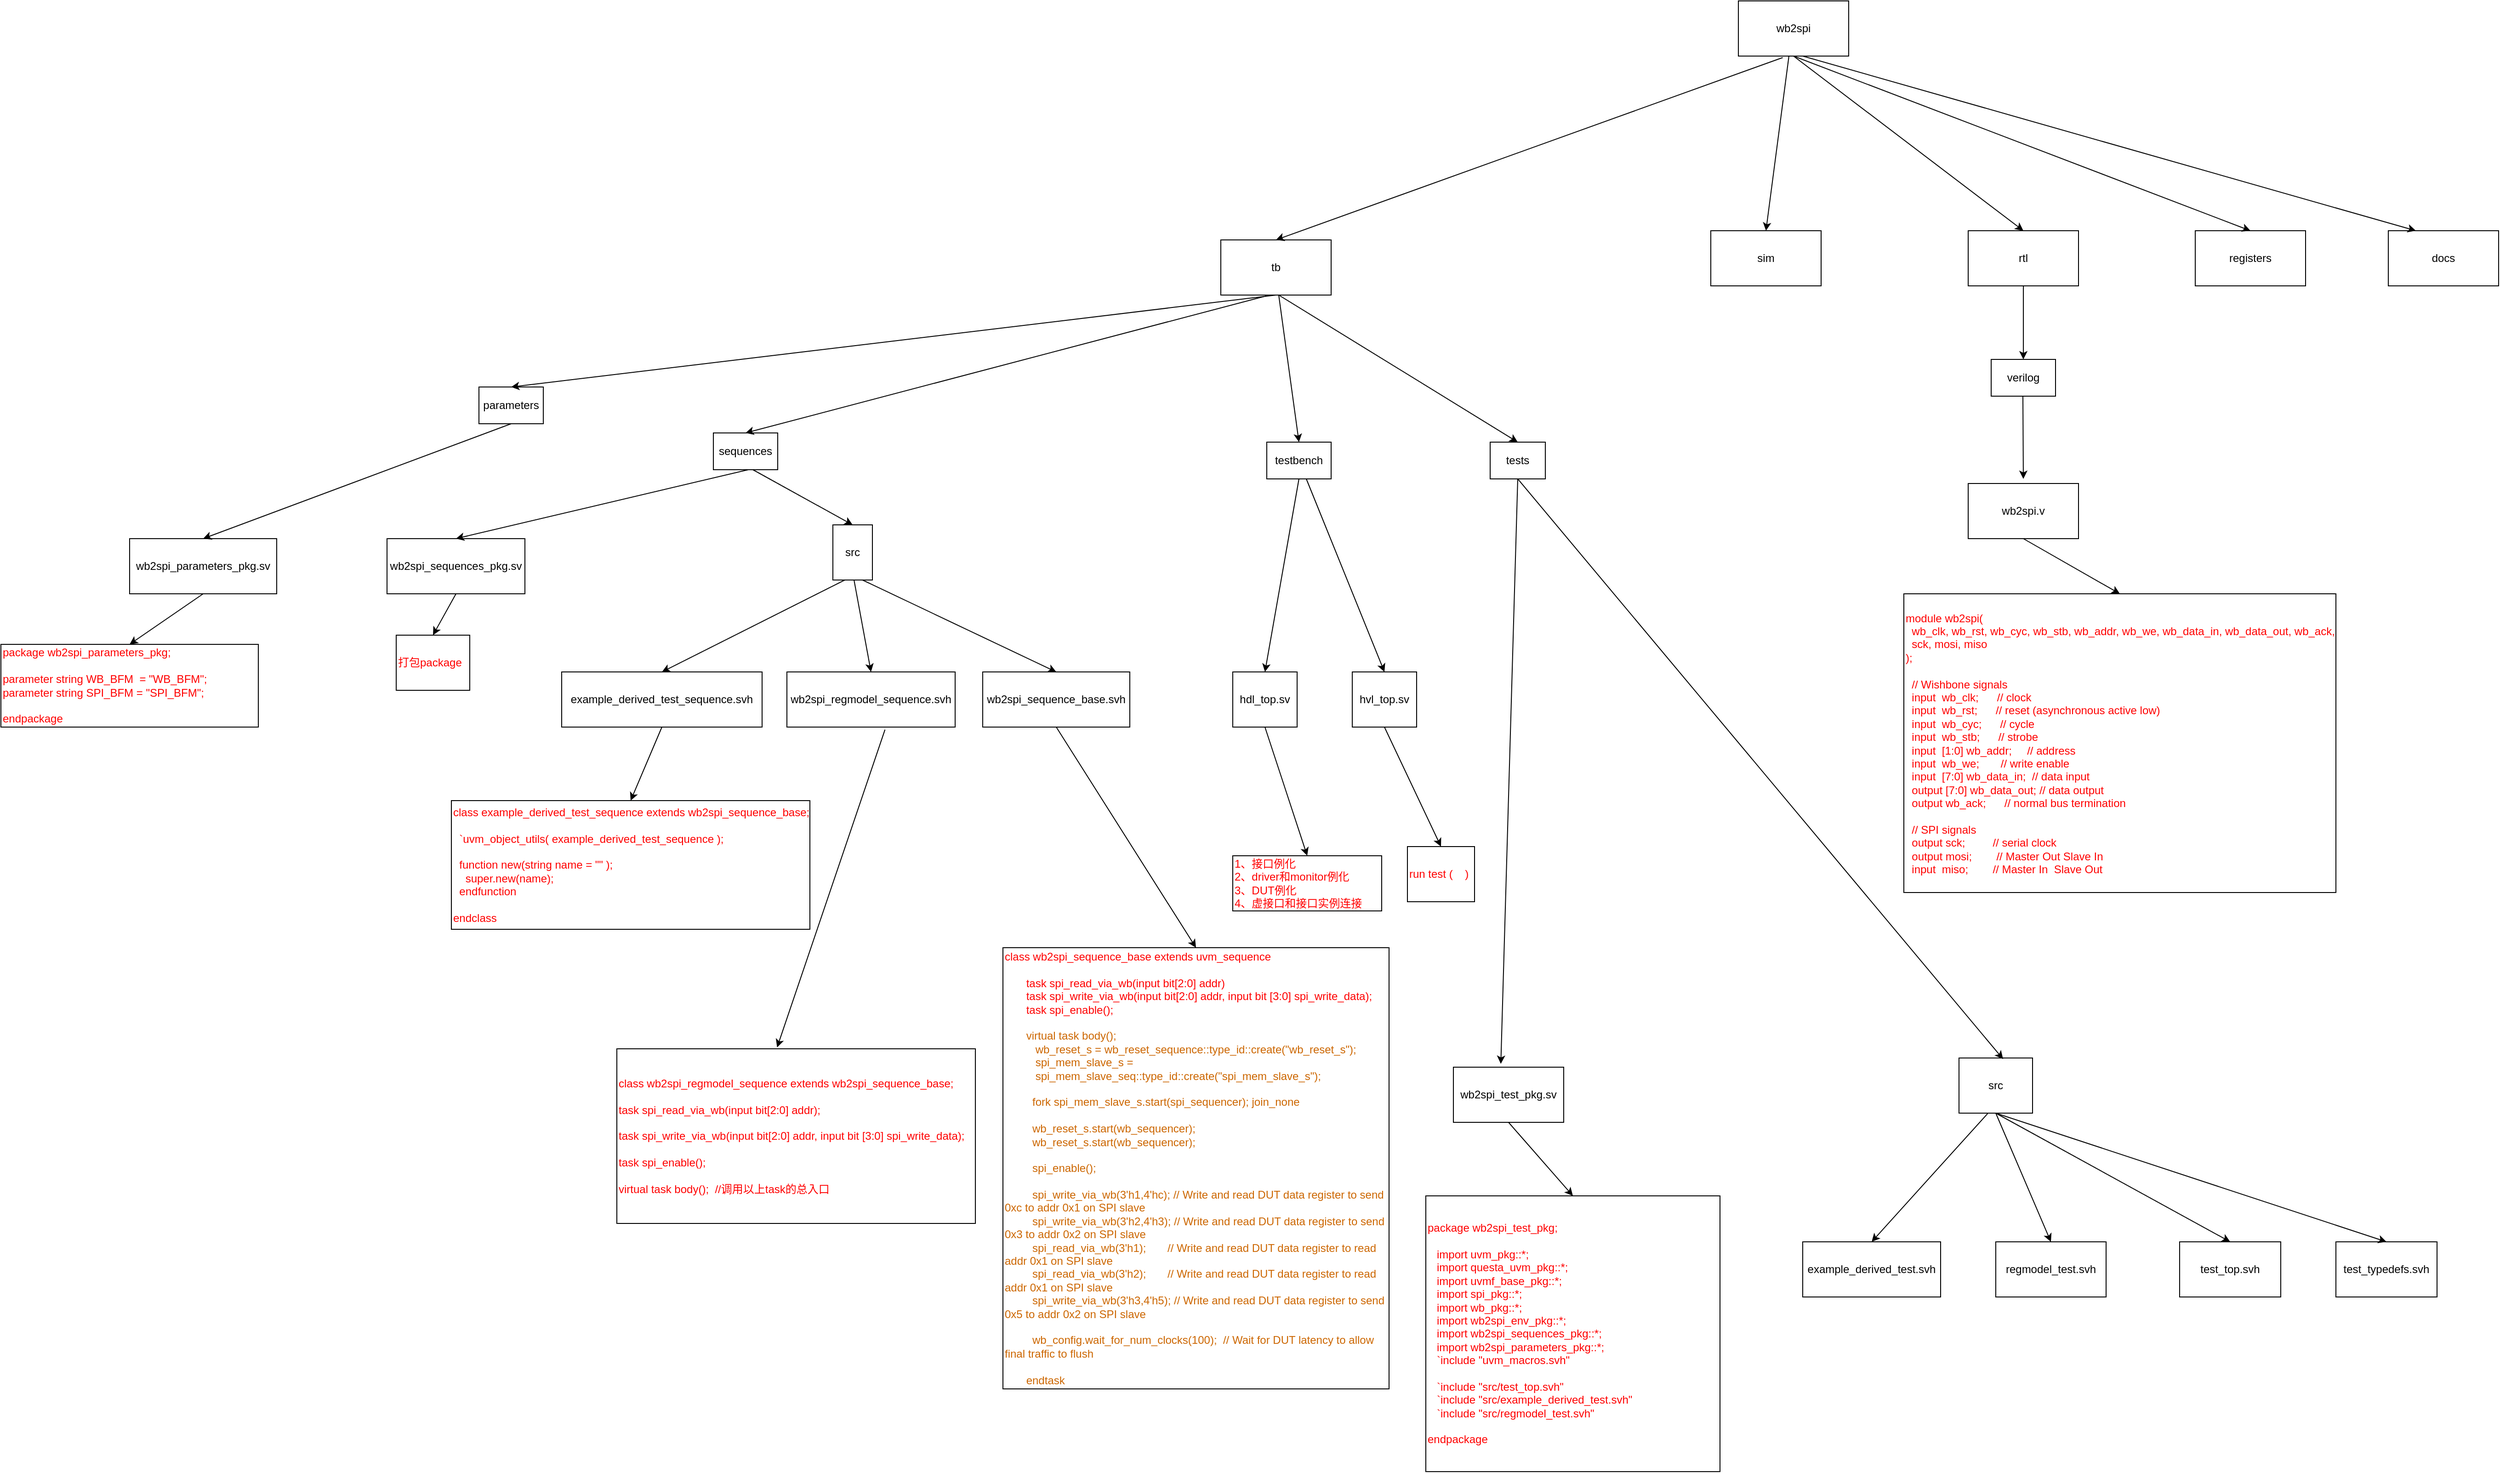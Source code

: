 <mxfile version="14.1.2" type="github">
  <diagram id="NrW_GsyR382BeeEDKsCB" name="第 1 页">
    <mxGraphModel dx="2692" dy="1749" grid="1" gridSize="10" guides="1" tooltips="1" connect="1" arrows="1" fold="1" page="1" pageScale="1" pageWidth="827" pageHeight="1169" math="0" shadow="0">
      <root>
        <mxCell id="0" />
        <mxCell id="1" parent="0" />
        <mxCell id="yj3TOyIEOkWwaIAgIjnc-1" value="wb2spi" style="rounded=0;whiteSpace=wrap;html=1;" vertex="1" parent="1">
          <mxGeometry x="330" y="-10" width="120" height="60" as="geometry" />
        </mxCell>
        <mxCell id="yj3TOyIEOkWwaIAgIjnc-2" value="sim" style="rounded=0;whiteSpace=wrap;html=1;" vertex="1" parent="1">
          <mxGeometry x="300" y="240" width="120" height="60" as="geometry" />
        </mxCell>
        <mxCell id="yj3TOyIEOkWwaIAgIjnc-3" value="rtl" style="rounded=0;whiteSpace=wrap;html=1;" vertex="1" parent="1">
          <mxGeometry x="580" y="240" width="120" height="60" as="geometry" />
        </mxCell>
        <mxCell id="yj3TOyIEOkWwaIAgIjnc-4" value="registers" style="rounded=0;whiteSpace=wrap;html=1;" vertex="1" parent="1">
          <mxGeometry x="827" y="240" width="120" height="60" as="geometry" />
        </mxCell>
        <mxCell id="yj3TOyIEOkWwaIAgIjnc-5" value="docs" style="rounded=0;whiteSpace=wrap;html=1;" vertex="1" parent="1">
          <mxGeometry x="1037" y="240" width="120" height="60" as="geometry" />
        </mxCell>
        <mxCell id="yj3TOyIEOkWwaIAgIjnc-7" value="tb" style="rounded=0;whiteSpace=wrap;html=1;" vertex="1" parent="1">
          <mxGeometry x="-233" y="250" width="120" height="60" as="geometry" />
        </mxCell>
        <mxCell id="yj3TOyIEOkWwaIAgIjnc-8" value="parameters" style="rounded=0;whiteSpace=wrap;html=1;" vertex="1" parent="1">
          <mxGeometry x="-1040" y="410" width="70" height="40" as="geometry" />
        </mxCell>
        <mxCell id="yj3TOyIEOkWwaIAgIjnc-9" value="sequences" style="rounded=0;whiteSpace=wrap;html=1;" vertex="1" parent="1">
          <mxGeometry x="-785" y="460" width="70" height="40" as="geometry" />
        </mxCell>
        <mxCell id="yj3TOyIEOkWwaIAgIjnc-10" value="testbench" style="rounded=0;whiteSpace=wrap;html=1;" vertex="1" parent="1">
          <mxGeometry x="-183" y="470" width="70" height="40" as="geometry" />
        </mxCell>
        <mxCell id="yj3TOyIEOkWwaIAgIjnc-13" value="tests" style="rounded=0;whiteSpace=wrap;html=1;" vertex="1" parent="1">
          <mxGeometry x="60" y="470" width="60" height="40" as="geometry" />
        </mxCell>
        <mxCell id="yj3TOyIEOkWwaIAgIjnc-14" value="verilog" style="rounded=0;whiteSpace=wrap;html=1;" vertex="1" parent="1">
          <mxGeometry x="605" y="380" width="70" height="40" as="geometry" />
        </mxCell>
        <mxCell id="yj3TOyIEOkWwaIAgIjnc-15" value="wb2spi.v" style="rounded=0;whiteSpace=wrap;html=1;" vertex="1" parent="1">
          <mxGeometry x="580" y="515" width="120" height="60" as="geometry" />
        </mxCell>
        <mxCell id="yj3TOyIEOkWwaIAgIjnc-16" value="wb2spi_parameters_pkg.sv" style="rounded=0;whiteSpace=wrap;html=1;" vertex="1" parent="1">
          <mxGeometry x="-1420" y="575" width="160" height="60" as="geometry" />
        </mxCell>
        <mxCell id="yj3TOyIEOkWwaIAgIjnc-17" value="wb2spi_sequences_pkg.sv" style="rounded=0;whiteSpace=wrap;html=1;" vertex="1" parent="1">
          <mxGeometry x="-1140" y="575" width="150" height="60" as="geometry" />
        </mxCell>
        <mxCell id="yj3TOyIEOkWwaIAgIjnc-18" value="src" style="rounded=0;whiteSpace=wrap;html=1;" vertex="1" parent="1">
          <mxGeometry x="-655" y="560" width="43" height="60" as="geometry" />
        </mxCell>
        <mxCell id="yj3TOyIEOkWwaIAgIjnc-19" value="example_derived_test_sequence.svh" style="rounded=0;whiteSpace=wrap;html=1;" vertex="1" parent="1">
          <mxGeometry x="-950" y="720" width="218" height="60" as="geometry" />
        </mxCell>
        <mxCell id="yj3TOyIEOkWwaIAgIjnc-20" value="wb2spi_regmodel_sequence.svh" style="rounded=0;whiteSpace=wrap;html=1;" vertex="1" parent="1">
          <mxGeometry x="-705" y="720" width="183" height="60" as="geometry" />
        </mxCell>
        <mxCell id="yj3TOyIEOkWwaIAgIjnc-21" value="wb2spi_sequence_base.svh" style="rounded=0;whiteSpace=wrap;html=1;" vertex="1" parent="1">
          <mxGeometry x="-492" y="720" width="160" height="60" as="geometry" />
        </mxCell>
        <mxCell id="yj3TOyIEOkWwaIAgIjnc-22" value="" style="endArrow=classic;html=1;" edge="1" parent="1">
          <mxGeometry width="50" height="50" relative="1" as="geometry">
            <mxPoint x="-890" y="680" as="sourcePoint" />
            <mxPoint x="-890" y="680" as="targetPoint" />
          </mxGeometry>
        </mxCell>
        <mxCell id="yj3TOyIEOkWwaIAgIjnc-23" value="" style="endArrow=classic;html=1;entryX=0.5;entryY=0;entryDx=0;entryDy=0;exitX=0.5;exitY=1;exitDx=0;exitDy=0;" edge="1" parent="1" source="yj3TOyIEOkWwaIAgIjnc-8" target="yj3TOyIEOkWwaIAgIjnc-16">
          <mxGeometry width="50" height="50" relative="1" as="geometry">
            <mxPoint x="-1000" y="470" as="sourcePoint" />
            <mxPoint x="-950" y="420" as="targetPoint" />
          </mxGeometry>
        </mxCell>
        <mxCell id="yj3TOyIEOkWwaIAgIjnc-24" value="" style="endArrow=classic;html=1;entryX=0.5;entryY=0;entryDx=0;entryDy=0;" edge="1" parent="1" target="yj3TOyIEOkWwaIAgIjnc-17">
          <mxGeometry width="50" height="50" relative="1" as="geometry">
            <mxPoint x="-747" y="500" as="sourcePoint" />
            <mxPoint x="-767" y="560" as="targetPoint" />
          </mxGeometry>
        </mxCell>
        <mxCell id="yj3TOyIEOkWwaIAgIjnc-25" value="" style="endArrow=classic;html=1;entryX=0.5;entryY=0;entryDx=0;entryDy=0;" edge="1" parent="1" target="yj3TOyIEOkWwaIAgIjnc-18">
          <mxGeometry width="50" height="50" relative="1" as="geometry">
            <mxPoint x="-742" y="500" as="sourcePoint" />
            <mxPoint x="-722" y="560" as="targetPoint" />
          </mxGeometry>
        </mxCell>
        <mxCell id="yj3TOyIEOkWwaIAgIjnc-26" value="" style="endArrow=classic;html=1;entryX=0.5;entryY=0;entryDx=0;entryDy=0;" edge="1" parent="1" target="yj3TOyIEOkWwaIAgIjnc-19">
          <mxGeometry width="50" height="50" relative="1" as="geometry">
            <mxPoint x="-642" y="620" as="sourcePoint" />
            <mxPoint x="-672" y="670" as="targetPoint" />
          </mxGeometry>
        </mxCell>
        <mxCell id="yj3TOyIEOkWwaIAgIjnc-27" value="" style="endArrow=classic;html=1;entryX=0.5;entryY=0;entryDx=0;entryDy=0;" edge="1" parent="1" target="yj3TOyIEOkWwaIAgIjnc-20">
          <mxGeometry width="50" height="50" relative="1" as="geometry">
            <mxPoint x="-632" y="620" as="sourcePoint" />
            <mxPoint x="-781" y="720" as="targetPoint" />
          </mxGeometry>
        </mxCell>
        <mxCell id="yj3TOyIEOkWwaIAgIjnc-28" value="" style="endArrow=classic;html=1;entryX=0.5;entryY=0;entryDx=0;entryDy=0;exitX=0.75;exitY=1;exitDx=0;exitDy=0;" edge="1" parent="1" source="yj3TOyIEOkWwaIAgIjnc-18" target="yj3TOyIEOkWwaIAgIjnc-21">
          <mxGeometry width="50" height="50" relative="1" as="geometry">
            <mxPoint x="-373" y="580" as="sourcePoint" />
            <mxPoint x="-522" y="680" as="targetPoint" />
          </mxGeometry>
        </mxCell>
        <mxCell id="yj3TOyIEOkWwaIAgIjnc-29" value="" style="endArrow=classic;html=1;entryX=0.5;entryY=0;entryDx=0;entryDy=0;exitX=0.5;exitY=1;exitDx=0;exitDy=0;" edge="1" parent="1" source="yj3TOyIEOkWwaIAgIjnc-7" target="yj3TOyIEOkWwaIAgIjnc-8">
          <mxGeometry width="50" height="50" relative="1" as="geometry">
            <mxPoint x="-400" y="310" as="sourcePoint" />
            <mxPoint x="-520" y="350" as="targetPoint" />
          </mxGeometry>
        </mxCell>
        <mxCell id="yj3TOyIEOkWwaIAgIjnc-30" value="" style="endArrow=classic;html=1;entryX=0.5;entryY=0;entryDx=0;entryDy=0;" edge="1" parent="1" target="yj3TOyIEOkWwaIAgIjnc-9">
          <mxGeometry width="50" height="50" relative="1" as="geometry">
            <mxPoint x="-180" y="310" as="sourcePoint" />
            <mxPoint x="-270" y="350" as="targetPoint" />
          </mxGeometry>
        </mxCell>
        <mxCell id="yj3TOyIEOkWwaIAgIjnc-31" value="" style="endArrow=classic;html=1;entryX=0.5;entryY=0;entryDx=0;entryDy=0;" edge="1" parent="1" target="yj3TOyIEOkWwaIAgIjnc-10">
          <mxGeometry width="50" height="50" relative="1" as="geometry">
            <mxPoint x="-170" y="310" as="sourcePoint" />
            <mxPoint x="-340" y="420" as="targetPoint" />
          </mxGeometry>
        </mxCell>
        <mxCell id="yj3TOyIEOkWwaIAgIjnc-32" value="" style="endArrow=classic;html=1;entryX=0.5;entryY=0;entryDx=0;entryDy=0;" edge="1" parent="1" target="yj3TOyIEOkWwaIAgIjnc-13">
          <mxGeometry width="50" height="50" relative="1" as="geometry">
            <mxPoint x="-170" y="310" as="sourcePoint" />
            <mxPoint x="-205" y="400" as="targetPoint" />
          </mxGeometry>
        </mxCell>
        <mxCell id="yj3TOyIEOkWwaIAgIjnc-33" value="" style="endArrow=classic;html=1;entryX=0.5;entryY=0;entryDx=0;entryDy=0;" edge="1" parent="1" target="yj3TOyIEOkWwaIAgIjnc-14">
          <mxGeometry width="50" height="50" relative="1" as="geometry">
            <mxPoint x="640" y="300" as="sourcePoint" />
            <mxPoint x="630" y="400" as="targetPoint" />
          </mxGeometry>
        </mxCell>
        <mxCell id="yj3TOyIEOkWwaIAgIjnc-34" value="" style="endArrow=classic;html=1;" edge="1" parent="1">
          <mxGeometry width="50" height="50" relative="1" as="geometry">
            <mxPoint x="639.5" y="420" as="sourcePoint" />
            <mxPoint x="640" y="510" as="targetPoint" />
          </mxGeometry>
        </mxCell>
        <mxCell id="yj3TOyIEOkWwaIAgIjnc-35" value="" style="endArrow=classic;html=1;entryX=0.5;entryY=0;entryDx=0;entryDy=0;exitX=0.402;exitY=1.027;exitDx=0;exitDy=0;exitPerimeter=0;" edge="1" parent="1" source="yj3TOyIEOkWwaIAgIjnc-1" target="yj3TOyIEOkWwaIAgIjnc-7">
          <mxGeometry width="50" height="50" relative="1" as="geometry">
            <mxPoint x="160" y="70" as="sourcePoint" />
            <mxPoint x="210" y="20" as="targetPoint" />
          </mxGeometry>
        </mxCell>
        <mxCell id="yj3TOyIEOkWwaIAgIjnc-36" value="" style="endArrow=classic;html=1;entryX=0.5;entryY=0;entryDx=0;entryDy=0;" edge="1" parent="1" target="yj3TOyIEOkWwaIAgIjnc-2">
          <mxGeometry width="50" height="50" relative="1" as="geometry">
            <mxPoint x="385" y="50" as="sourcePoint" />
            <mxPoint x="375" y="170" as="targetPoint" />
          </mxGeometry>
        </mxCell>
        <mxCell id="yj3TOyIEOkWwaIAgIjnc-37" value="" style="endArrow=classic;html=1;entryX=0.5;entryY=0;entryDx=0;entryDy=0;exitX=0.5;exitY=1;exitDx=0;exitDy=0;" edge="1" parent="1" source="yj3TOyIEOkWwaIAgIjnc-1" target="yj3TOyIEOkWwaIAgIjnc-3">
          <mxGeometry width="50" height="50" relative="1" as="geometry">
            <mxPoint x="395" y="60" as="sourcePoint" />
            <mxPoint x="100" y="260" as="targetPoint" />
          </mxGeometry>
        </mxCell>
        <mxCell id="yj3TOyIEOkWwaIAgIjnc-38" value="" style="endArrow=classic;html=1;entryX=0.5;entryY=0;entryDx=0;entryDy=0;" edge="1" parent="1" target="yj3TOyIEOkWwaIAgIjnc-4">
          <mxGeometry width="50" height="50" relative="1" as="geometry">
            <mxPoint x="390" y="50" as="sourcePoint" />
            <mxPoint x="350" y="260" as="targetPoint" />
          </mxGeometry>
        </mxCell>
        <mxCell id="yj3TOyIEOkWwaIAgIjnc-39" value="" style="endArrow=classic;html=1;entryX=0.25;entryY=0;entryDx=0;entryDy=0;" edge="1" parent="1" target="yj3TOyIEOkWwaIAgIjnc-5">
          <mxGeometry width="50" height="50" relative="1" as="geometry">
            <mxPoint x="400" y="50" as="sourcePoint" />
            <mxPoint x="360" y="270" as="targetPoint" />
          </mxGeometry>
        </mxCell>
        <mxCell id="yj3TOyIEOkWwaIAgIjnc-40" value="hdl_top.sv" style="rounded=0;whiteSpace=wrap;html=1;" vertex="1" parent="1">
          <mxGeometry x="-220" y="720" width="70" height="60" as="geometry" />
        </mxCell>
        <mxCell id="yj3TOyIEOkWwaIAgIjnc-41" value="hvl_top.sv" style="rounded=0;whiteSpace=wrap;html=1;" vertex="1" parent="1">
          <mxGeometry x="-90" y="720" width="70" height="60" as="geometry" />
        </mxCell>
        <mxCell id="yj3TOyIEOkWwaIAgIjnc-42" value="" style="endArrow=classic;html=1;entryX=0.5;entryY=0;entryDx=0;entryDy=0;exitX=0.5;exitY=1;exitDx=0;exitDy=0;" edge="1" parent="1" source="yj3TOyIEOkWwaIAgIjnc-10" target="yj3TOyIEOkWwaIAgIjnc-40">
          <mxGeometry width="50" height="50" relative="1" as="geometry">
            <mxPoint x="-170" y="620" as="sourcePoint" />
            <mxPoint x="-120" y="570" as="targetPoint" />
          </mxGeometry>
        </mxCell>
        <mxCell id="yj3TOyIEOkWwaIAgIjnc-43" value="" style="endArrow=classic;html=1;entryX=0.5;entryY=0;entryDx=0;entryDy=0;" edge="1" parent="1" target="yj3TOyIEOkWwaIAgIjnc-41">
          <mxGeometry width="50" height="50" relative="1" as="geometry">
            <mxPoint x="-140" y="510" as="sourcePoint" />
            <mxPoint x="-100" y="630" as="targetPoint" />
          </mxGeometry>
        </mxCell>
        <mxCell id="yj3TOyIEOkWwaIAgIjnc-44" value="wb2spi_test_pkg.sv" style="rounded=0;whiteSpace=wrap;html=1;" vertex="1" parent="1">
          <mxGeometry x="20" y="1150" width="120" height="60" as="geometry" />
        </mxCell>
        <mxCell id="yj3TOyIEOkWwaIAgIjnc-45" value="" style="endArrow=classic;html=1;entryX=0.43;entryY=-0.06;entryDx=0;entryDy=0;entryPerimeter=0;" edge="1" parent="1" target="yj3TOyIEOkWwaIAgIjnc-44">
          <mxGeometry width="50" height="50" relative="1" as="geometry">
            <mxPoint x="90" y="510" as="sourcePoint" />
            <mxPoint x="110" y="590" as="targetPoint" />
          </mxGeometry>
        </mxCell>
        <mxCell id="yj3TOyIEOkWwaIAgIjnc-46" value="src" style="rounded=0;whiteSpace=wrap;html=1;" vertex="1" parent="1">
          <mxGeometry x="570" y="1140" width="80" height="60" as="geometry" />
        </mxCell>
        <mxCell id="yj3TOyIEOkWwaIAgIjnc-47" value="" style="endArrow=classic;html=1;entryX=0.6;entryY=0.02;entryDx=0;entryDy=0;entryPerimeter=0;exitX=0.5;exitY=1;exitDx=0;exitDy=0;" edge="1" parent="1" source="yj3TOyIEOkWwaIAgIjnc-13" target="yj3TOyIEOkWwaIAgIjnc-46">
          <mxGeometry width="50" height="50" relative="1" as="geometry">
            <mxPoint x="220" y="560" as="sourcePoint" />
            <mxPoint x="270" y="510" as="targetPoint" />
          </mxGeometry>
        </mxCell>
        <mxCell id="yj3TOyIEOkWwaIAgIjnc-48" value="example_derived_test.svh" style="rounded=0;whiteSpace=wrap;html=1;" vertex="1" parent="1">
          <mxGeometry x="400" y="1340" width="150" height="60" as="geometry" />
        </mxCell>
        <mxCell id="yj3TOyIEOkWwaIAgIjnc-49" value="regmodel_test.svh" style="rounded=0;whiteSpace=wrap;html=1;" vertex="1" parent="1">
          <mxGeometry x="610" y="1340" width="120" height="60" as="geometry" />
        </mxCell>
        <mxCell id="yj3TOyIEOkWwaIAgIjnc-50" value="test_top.svh" style="rounded=0;whiteSpace=wrap;html=1;" vertex="1" parent="1">
          <mxGeometry x="810" y="1340" width="110" height="60" as="geometry" />
        </mxCell>
        <mxCell id="yj3TOyIEOkWwaIAgIjnc-51" value="test_typedefs.svh" style="rounded=0;whiteSpace=wrap;html=1;" vertex="1" parent="1">
          <mxGeometry x="980" y="1340" width="110" height="60" as="geometry" />
        </mxCell>
        <mxCell id="yj3TOyIEOkWwaIAgIjnc-52" value="" style="endArrow=classic;html=1;entryX=0.5;entryY=0;entryDx=0;entryDy=0;exitX=0.39;exitY=1.007;exitDx=0;exitDy=0;exitPerimeter=0;" edge="1" parent="1" source="yj3TOyIEOkWwaIAgIjnc-46" target="yj3TOyIEOkWwaIAgIjnc-48">
          <mxGeometry width="50" height="50" relative="1" as="geometry">
            <mxPoint x="240" y="1300" as="sourcePoint" />
            <mxPoint x="290" y="1250" as="targetPoint" />
          </mxGeometry>
        </mxCell>
        <mxCell id="yj3TOyIEOkWwaIAgIjnc-53" value="" style="endArrow=classic;html=1;entryX=0.5;entryY=0;entryDx=0;entryDy=0;exitX=0.5;exitY=1;exitDx=0;exitDy=0;" edge="1" parent="1" source="yj3TOyIEOkWwaIAgIjnc-46" target="yj3TOyIEOkWwaIAgIjnc-49">
          <mxGeometry width="50" height="50" relative="1" as="geometry">
            <mxPoint x="620" y="1210" as="sourcePoint" />
            <mxPoint x="670" y="1160" as="targetPoint" />
          </mxGeometry>
        </mxCell>
        <mxCell id="yj3TOyIEOkWwaIAgIjnc-54" value="" style="endArrow=classic;html=1;entryX=0.5;entryY=0;entryDx=0;entryDy=0;exitX=0.5;exitY=1;exitDx=0;exitDy=0;" edge="1" parent="1" source="yj3TOyIEOkWwaIAgIjnc-46" target="yj3TOyIEOkWwaIAgIjnc-50">
          <mxGeometry width="50" height="50" relative="1" as="geometry">
            <mxPoint x="620" y="1210" as="sourcePoint" />
            <mxPoint x="670" y="1160" as="targetPoint" />
          </mxGeometry>
        </mxCell>
        <mxCell id="yj3TOyIEOkWwaIAgIjnc-55" value="" style="endArrow=classic;html=1;entryX=0.5;entryY=0;entryDx=0;entryDy=0;exitX=0.5;exitY=1;exitDx=0;exitDy=0;" edge="1" parent="1" source="yj3TOyIEOkWwaIAgIjnc-46" target="yj3TOyIEOkWwaIAgIjnc-51">
          <mxGeometry width="50" height="50" relative="1" as="geometry">
            <mxPoint x="490" y="1210" as="sourcePoint" />
            <mxPoint x="670" y="1190" as="targetPoint" />
          </mxGeometry>
        </mxCell>
        <mxCell id="yj3TOyIEOkWwaIAgIjnc-56" value="1、接口例化&lt;br&gt;2、driver和monitor例化&lt;br&gt;3、DUT例化&lt;br&gt;4、虚接口和接口实例连接" style="rounded=0;whiteSpace=wrap;html=1;align=left;fontColor=#FF0000;" vertex="1" parent="1">
          <mxGeometry x="-220" y="920" width="162" height="60" as="geometry" />
        </mxCell>
        <mxCell id="yj3TOyIEOkWwaIAgIjnc-57" value="" style="endArrow=classic;html=1;entryX=0.5;entryY=0;entryDx=0;entryDy=0;exitX=0.5;exitY=1;exitDx=0;exitDy=0;" edge="1" parent="1" source="yj3TOyIEOkWwaIAgIjnc-40" target="yj3TOyIEOkWwaIAgIjnc-56">
          <mxGeometry width="50" height="50" relative="1" as="geometry">
            <mxPoint x="-150" y="880" as="sourcePoint" />
            <mxPoint x="-100" y="830" as="targetPoint" />
          </mxGeometry>
        </mxCell>
        <mxCell id="yj3TOyIEOkWwaIAgIjnc-58" value="run test (&amp;nbsp; &amp;nbsp; )" style="rounded=0;whiteSpace=wrap;html=1;fontColor=#FF0000;align=left;" vertex="1" parent="1">
          <mxGeometry x="-30" y="910" width="73" height="60" as="geometry" />
        </mxCell>
        <mxCell id="yj3TOyIEOkWwaIAgIjnc-59" value="" style="endArrow=classic;html=1;fontColor=#FF0000;entryX=0.5;entryY=0;entryDx=0;entryDy=0;exitX=0.5;exitY=1;exitDx=0;exitDy=0;" edge="1" parent="1" source="yj3TOyIEOkWwaIAgIjnc-41" target="yj3TOyIEOkWwaIAgIjnc-58">
          <mxGeometry width="50" height="50" relative="1" as="geometry">
            <mxPoint x="-60" y="850" as="sourcePoint" />
            <mxPoint x="-10" y="800" as="targetPoint" />
          </mxGeometry>
        </mxCell>
        <mxCell id="yj3TOyIEOkWwaIAgIjnc-60" value="打包package" style="rounded=0;whiteSpace=wrap;html=1;fontColor=#FF0000;align=left;" vertex="1" parent="1">
          <mxGeometry x="-1130" y="680" width="80" height="60" as="geometry" />
        </mxCell>
        <mxCell id="yj3TOyIEOkWwaIAgIjnc-61" value="" style="endArrow=classic;html=1;fontColor=#FF0000;entryX=0.5;entryY=0;entryDx=0;entryDy=0;exitX=0.5;exitY=1;exitDx=0;exitDy=0;" edge="1" parent="1" source="yj3TOyIEOkWwaIAgIjnc-17" target="yj3TOyIEOkWwaIAgIjnc-60">
          <mxGeometry width="50" height="50" relative="1" as="geometry">
            <mxPoint x="-1090" y="750" as="sourcePoint" />
            <mxPoint x="-1040" y="700" as="targetPoint" />
          </mxGeometry>
        </mxCell>
        <mxCell id="yj3TOyIEOkWwaIAgIjnc-62" value="class wb2spi_sequence_base extends uvm_sequence&amp;nbsp;&lt;br&gt;&amp;nbsp; &amp;nbsp; &amp;nbsp; &amp;nbsp;&amp;nbsp;&lt;br&gt;&amp;nbsp; &amp;nbsp; &amp;nbsp; &amp;nbsp;task spi_read_via_wb(input bit[2:0] addr)&lt;br&gt;&amp;nbsp; &amp;nbsp; &amp;nbsp; &amp;nbsp;task spi_write_via_wb(input bit[2:0] addr, input bit [3:0] spi_write_data);&lt;br&gt;&amp;nbsp; &amp;nbsp; &amp;nbsp; &amp;nbsp;task spi_enable();&lt;br&gt;&lt;br&gt;&lt;span&gt;&lt;font color=&quot;#cc6600&quot;&gt;&amp;nbsp; &amp;nbsp; &amp;nbsp; &amp;nbsp;virtual task body();&lt;/font&gt;&lt;/span&gt;&lt;div&gt;&lt;font color=&quot;#cc6600&quot;&gt;&amp;nbsp; &amp;nbsp; &amp;nbsp; &amp;nbsp; &amp;nbsp; wb_reset_s = wb_reset_sequence::type_id::create(&quot;wb_reset_s&quot;);&lt;/font&gt;&lt;/div&gt;&lt;div&gt;&lt;font color=&quot;#cc6600&quot;&gt;&amp;nbsp; &amp;nbsp; &amp;nbsp; &amp;nbsp; &amp;nbsp; spi_mem_slave_s =&amp;nbsp; &amp;nbsp; &amp;nbsp; &amp;nbsp;&lt;/font&gt;&lt;/div&gt;&lt;div&gt;&lt;font color=&quot;#cc6600&quot;&gt;&amp;nbsp; &amp;nbsp; &amp;nbsp; &amp;nbsp; &amp;nbsp; spi_mem_slave_seq::type_id::create(&quot;spi_mem_slave_s&quot;);&lt;/font&gt;&lt;/div&gt;&lt;div&gt;&lt;font color=&quot;#cc6600&quot;&gt;&lt;br&gt;&lt;/font&gt;&lt;/div&gt;&lt;div&gt;&lt;font color=&quot;#cc6600&quot;&gt;&amp;nbsp; &amp;nbsp; &amp;nbsp; &amp;nbsp; &amp;nbsp;fork spi_mem_slave_s.start(spi_sequencer); join_none&lt;/font&gt;&lt;/div&gt;&lt;div&gt;&lt;font color=&quot;#cc6600&quot;&gt;&lt;br&gt;&lt;/font&gt;&lt;/div&gt;&lt;div&gt;&lt;font color=&quot;#cc6600&quot;&gt;&amp;nbsp; &amp;nbsp; &amp;nbsp; &amp;nbsp; &amp;nbsp;wb_reset_s.start(wb_sequencer);&lt;/font&gt;&lt;/div&gt;&lt;div&gt;&lt;font color=&quot;#cc6600&quot;&gt;&amp;nbsp; &amp;nbsp; &amp;nbsp; &amp;nbsp; &amp;nbsp;wb_reset_s.start(wb_sequencer);&lt;/font&gt;&lt;/div&gt;&lt;div&gt;&lt;font color=&quot;#cc6600&quot;&gt;&lt;br&gt;&lt;/font&gt;&lt;/div&gt;&lt;div&gt;&lt;font color=&quot;#cc6600&quot;&gt;&amp;nbsp; &amp;nbsp; &amp;nbsp; &amp;nbsp; &amp;nbsp;spi_enable();&amp;nbsp;&lt;/font&gt;&lt;/div&gt;&lt;div&gt;&lt;font color=&quot;#cc6600&quot;&gt;&lt;br&gt;&lt;/font&gt;&lt;/div&gt;&lt;div&gt;&lt;font color=&quot;#cc6600&quot;&gt;&amp;nbsp; &amp;nbsp; &amp;nbsp; &amp;nbsp; &amp;nbsp;spi_write_via_wb(3&#39;h1,4&#39;hc); // Write and read DUT data register to send 0xc to addr 0x1 on SPI slave&lt;/font&gt;&lt;/div&gt;&lt;div&gt;&lt;font color=&quot;#cc6600&quot;&gt;&amp;nbsp; &amp;nbsp; &amp;nbsp; &amp;nbsp; &amp;nbsp;spi_write_via_wb(3&#39;h2,4&#39;h3); // Write and read DUT data register to send 0x3 to addr 0x2 on SPI slave&lt;/font&gt;&lt;/div&gt;&lt;div&gt;&lt;font color=&quot;#cc6600&quot;&gt;&amp;nbsp; &amp;nbsp; &amp;nbsp; &amp;nbsp; &amp;nbsp;spi_read_via_wb(3&#39;h1);&amp;nbsp; &amp;nbsp; &amp;nbsp; &amp;nbsp;// Write and read DUT data register to read addr 0x1 on SPI slave&lt;/font&gt;&lt;/div&gt;&lt;div&gt;&lt;font color=&quot;#cc6600&quot;&gt;&amp;nbsp; &amp;nbsp; &amp;nbsp; &amp;nbsp; &amp;nbsp;spi_read_via_wb(3&#39;h2);&amp;nbsp; &amp;nbsp; &amp;nbsp; &amp;nbsp;// Write and read DUT data register to read addr 0x1 on SPI slave&lt;/font&gt;&lt;/div&gt;&lt;div&gt;&lt;font color=&quot;#cc6600&quot;&gt;&amp;nbsp; &amp;nbsp; &amp;nbsp; &amp;nbsp; &amp;nbsp;spi_write_via_wb(3&#39;h3,4&#39;h5); // Write and read DUT data register to send 0x5 to addr 0x2 on SPI slave&lt;/font&gt;&lt;/div&gt;&lt;div&gt;&lt;font color=&quot;#cc6600&quot;&gt;&lt;br&gt;&lt;/font&gt;&lt;/div&gt;&lt;div&gt;&lt;font color=&quot;#cc6600&quot;&gt;&amp;nbsp; &amp;nbsp; &amp;nbsp; &amp;nbsp; &amp;nbsp;wb_config.wait_for_num_clocks(100);&amp;nbsp; // Wait for DUT latency to allow final traffic to flush&lt;/font&gt;&lt;/div&gt;&lt;div&gt;&lt;font color=&quot;#cc6600&quot;&gt;&lt;br&gt;&lt;/font&gt;&lt;/div&gt;&lt;div&gt;&lt;font color=&quot;#cc6600&quot;&gt;&amp;nbsp; &amp;nbsp; &amp;nbsp; &amp;nbsp;endtask&lt;/font&gt;&lt;/div&gt;" style="rounded=0;whiteSpace=wrap;html=1;fontColor=#FF0000;align=left;" vertex="1" parent="1">
          <mxGeometry x="-470" y="1020" width="420" height="480" as="geometry" />
        </mxCell>
        <mxCell id="yj3TOyIEOkWwaIAgIjnc-63" value="" style="endArrow=classic;html=1;fontColor=#FF0000;entryX=0.5;entryY=0;entryDx=0;entryDy=0;exitX=0.5;exitY=1;exitDx=0;exitDy=0;" edge="1" parent="1" source="yj3TOyIEOkWwaIAgIjnc-21" target="yj3TOyIEOkWwaIAgIjnc-62">
          <mxGeometry width="50" height="50" relative="1" as="geometry">
            <mxPoint x="-470" y="900" as="sourcePoint" />
            <mxPoint x="-420" y="850" as="targetPoint" />
          </mxGeometry>
        </mxCell>
        <mxCell id="yj3TOyIEOkWwaIAgIjnc-64" value="class wb2spi_regmodel_sequence extends wb2spi_sequence_base;&lt;br&gt;&lt;br&gt;task spi_read_via_wb(input bit[2:0] addr);&lt;br&gt;&lt;br&gt;task spi_write_via_wb(input bit[2:0] addr, input bit [3:0] spi_write_data);&lt;br&gt;&lt;br&gt;task spi_enable();&lt;br&gt;&lt;br&gt;virtual task body();&amp;nbsp; //调用以上task的总入口" style="rounded=0;whiteSpace=wrap;html=1;fontColor=#FF0000;align=left;" vertex="1" parent="1">
          <mxGeometry x="-890" y="1130" width="390" height="190" as="geometry" />
        </mxCell>
        <mxCell id="yj3TOyIEOkWwaIAgIjnc-65" value="" style="endArrow=classic;html=1;fontColor=#FF0000;entryX=0.447;entryY=-0.008;entryDx=0;entryDy=0;entryPerimeter=0;exitX=0.583;exitY=1.047;exitDx=0;exitDy=0;exitPerimeter=0;" edge="1" parent="1" source="yj3TOyIEOkWwaIAgIjnc-20" target="yj3TOyIEOkWwaIAgIjnc-64">
          <mxGeometry width="50" height="50" relative="1" as="geometry">
            <mxPoint x="-630" y="860" as="sourcePoint" />
            <mxPoint x="-580" y="810" as="targetPoint" />
          </mxGeometry>
        </mxCell>
        <mxCell id="yj3TOyIEOkWwaIAgIjnc-66" value="&lt;div&gt;class example_derived_test_sequence extends wb2spi_sequence_base;&lt;/div&gt;&lt;div&gt;&lt;br&gt;&lt;/div&gt;&lt;div&gt;&amp;nbsp; `uvm_object_utils( example_derived_test_sequence );&lt;/div&gt;&lt;div&gt;&lt;br&gt;&lt;/div&gt;&lt;div&gt;&amp;nbsp; function new(string name = &quot;&quot; );&lt;/div&gt;&lt;div&gt;&amp;nbsp; &amp;nbsp; super.new(name);&lt;/div&gt;&lt;div&gt;&amp;nbsp; endfunction&lt;/div&gt;&lt;div&gt;&lt;br&gt;&lt;/div&gt;&lt;div&gt;endclass&lt;/div&gt;" style="rounded=0;whiteSpace=wrap;html=1;fontColor=#FF0000;align=left;" vertex="1" parent="1">
          <mxGeometry x="-1070" y="860" width="390" height="140" as="geometry" />
        </mxCell>
        <mxCell id="yj3TOyIEOkWwaIAgIjnc-67" value="" style="endArrow=classic;html=1;fontColor=#FF0000;entryX=0.5;entryY=0;entryDx=0;entryDy=0;exitX=0.5;exitY=1;exitDx=0;exitDy=0;" edge="1" parent="1" source="yj3TOyIEOkWwaIAgIjnc-19" target="yj3TOyIEOkWwaIAgIjnc-66">
          <mxGeometry width="50" height="50" relative="1" as="geometry">
            <mxPoint x="-890" y="860" as="sourcePoint" />
            <mxPoint x="-840" y="810" as="targetPoint" />
          </mxGeometry>
        </mxCell>
        <mxCell id="yj3TOyIEOkWwaIAgIjnc-68" value="&lt;div&gt;package wb2spi_parameters_pkg;&lt;/div&gt;&lt;div&gt;&lt;br&gt;&lt;/div&gt;&lt;div&gt;parameter string WB_BFM&amp;nbsp; = &quot;WB_BFM&quot;;&lt;/div&gt;&lt;div&gt;parameter string SPI_BFM = &quot;SPI_BFM&quot;;&lt;/div&gt;&lt;div&gt;&lt;br&gt;&lt;/div&gt;&lt;div&gt;endpackage&lt;/div&gt;" style="rounded=0;whiteSpace=wrap;html=1;fontColor=#FF0000;align=left;" vertex="1" parent="1">
          <mxGeometry x="-1560" y="690" width="280" height="90" as="geometry" />
        </mxCell>
        <mxCell id="yj3TOyIEOkWwaIAgIjnc-69" value="" style="endArrow=classic;html=1;fontColor=#FF0000;entryX=0.5;entryY=0;entryDx=0;entryDy=0;exitX=0.5;exitY=1;exitDx=0;exitDy=0;" edge="1" parent="1" source="yj3TOyIEOkWwaIAgIjnc-16" target="yj3TOyIEOkWwaIAgIjnc-68">
          <mxGeometry width="50" height="50" relative="1" as="geometry">
            <mxPoint x="-1570" y="670" as="sourcePoint" />
            <mxPoint x="-1520" y="620" as="targetPoint" />
          </mxGeometry>
        </mxCell>
        <mxCell id="yj3TOyIEOkWwaIAgIjnc-70" value="&lt;div&gt;module wb2spi(&lt;/div&gt;&lt;div&gt;&amp;nbsp; wb_clk, wb_rst, wb_cyc, wb_stb, wb_addr, wb_we, wb_data_in, wb_data_out, wb_ack,&lt;/div&gt;&lt;div&gt;&amp;nbsp; sck, mosi, miso&amp;nbsp;&lt;/div&gt;&lt;div&gt;);&lt;/div&gt;&lt;div&gt;&lt;br&gt;&lt;/div&gt;&lt;div&gt;&amp;nbsp; // Wishbone signals&lt;/div&gt;&lt;div&gt;&amp;nbsp; input&amp;nbsp; wb_clk;&amp;nbsp; &amp;nbsp; &amp;nbsp; // clock&lt;/div&gt;&lt;div&gt;&amp;nbsp; input&amp;nbsp; wb_rst;&amp;nbsp; &amp;nbsp; &amp;nbsp; // reset (asynchronous active low)&lt;/div&gt;&lt;div&gt;&amp;nbsp; input&amp;nbsp; wb_cyc;&amp;nbsp; &amp;nbsp; &amp;nbsp; // cycle&lt;/div&gt;&lt;div&gt;&amp;nbsp; input&amp;nbsp; wb_stb;&amp;nbsp; &amp;nbsp; &amp;nbsp; // strobe&lt;/div&gt;&lt;div&gt;&amp;nbsp; input&amp;nbsp; [1:0] wb_addr;&amp;nbsp; &amp;nbsp; &amp;nbsp;// address&lt;/div&gt;&lt;div&gt;&amp;nbsp; input&amp;nbsp; wb_we;&amp;nbsp; &amp;nbsp; &amp;nbsp; &amp;nbsp;// write enable&lt;/div&gt;&lt;div&gt;&amp;nbsp; input&amp;nbsp; [7:0] wb_data_in;&amp;nbsp; // data input&lt;/div&gt;&lt;div&gt;&amp;nbsp; output [7:0] wb_data_out; // data output&lt;/div&gt;&lt;div&gt;&amp;nbsp; output wb_ack;&amp;nbsp; &amp;nbsp; &amp;nbsp; // normal bus termination&lt;/div&gt;&lt;div&gt;&lt;br&gt;&lt;/div&gt;&lt;div&gt;&amp;nbsp; // SPI signals&lt;/div&gt;&lt;div&gt;&amp;nbsp; output sck;&amp;nbsp; &amp;nbsp; &amp;nbsp; &amp;nbsp; &amp;nbsp;// serial clock&amp;nbsp;&lt;/div&gt;&lt;div&gt;&amp;nbsp; output mosi;&amp;nbsp; &amp;nbsp; &amp;nbsp; &amp;nbsp; // Master Out Slave In&lt;/div&gt;&lt;div&gt;&amp;nbsp; input&amp;nbsp; miso;&amp;nbsp; &amp;nbsp; &amp;nbsp; &amp;nbsp; // Master In&amp;nbsp; Slave Out&lt;/div&gt;" style="rounded=0;whiteSpace=wrap;html=1;fontColor=#FF0000;align=left;" vertex="1" parent="1">
          <mxGeometry x="510" y="635" width="470" height="325" as="geometry" />
        </mxCell>
        <mxCell id="yj3TOyIEOkWwaIAgIjnc-71" value="" style="endArrow=classic;html=1;fontColor=#FF0000;entryX=0.5;entryY=0;entryDx=0;entryDy=0;exitX=0.5;exitY=1;exitDx=0;exitDy=0;" edge="1" parent="1" source="yj3TOyIEOkWwaIAgIjnc-15" target="yj3TOyIEOkWwaIAgIjnc-70">
          <mxGeometry width="50" height="50" relative="1" as="geometry">
            <mxPoint x="730" y="590" as="sourcePoint" />
            <mxPoint x="780" y="540" as="targetPoint" />
          </mxGeometry>
        </mxCell>
        <mxCell id="yj3TOyIEOkWwaIAgIjnc-72" value="&lt;div&gt;package wb2spi_test_pkg;&lt;/div&gt;&lt;div&gt;&lt;br&gt;&lt;/div&gt;&lt;div&gt;&amp;nbsp; &amp;nbsp;import uvm_pkg::*;&lt;/div&gt;&lt;div&gt;&amp;nbsp; &amp;nbsp;import questa_uvm_pkg::*;&lt;/div&gt;&lt;div&gt;&amp;nbsp; &amp;nbsp;import uvmf_base_pkg::*;&lt;/div&gt;&lt;div&gt;&amp;nbsp; &amp;nbsp;import spi_pkg::*;&lt;/div&gt;&lt;div&gt;&amp;nbsp; &amp;nbsp;import wb_pkg::*;&lt;/div&gt;&lt;div&gt;&amp;nbsp; &amp;nbsp;import wb2spi_env_pkg::*;&lt;/div&gt;&lt;div&gt;&amp;nbsp; &amp;nbsp;import wb2spi_sequences_pkg::*;&lt;/div&gt;&lt;div&gt;&amp;nbsp; &amp;nbsp;import wb2spi_parameters_pkg::*;&lt;/div&gt;&lt;div&gt;&amp;nbsp; &amp;nbsp;`include &quot;uvm_macros.svh&quot;&lt;/div&gt;&lt;div&gt;&lt;br&gt;&lt;/div&gt;&lt;div&gt;&amp;nbsp; &amp;nbsp;`include &quot;src/test_top.svh&quot;&lt;/div&gt;&lt;div&gt;&amp;nbsp; &amp;nbsp;`include &quot;src/example_derived_test.svh&quot;&lt;/div&gt;&lt;div&gt;&amp;nbsp; &amp;nbsp;`include &quot;src/regmodel_test.svh&quot;&lt;/div&gt;&lt;div&gt;&lt;br&gt;&lt;/div&gt;&lt;div&gt;endpackage&lt;/div&gt;" style="rounded=0;whiteSpace=wrap;html=1;fontColor=#FF0000;align=left;" vertex="1" parent="1">
          <mxGeometry x="-10" y="1290" width="320" height="300" as="geometry" />
        </mxCell>
        <mxCell id="yj3TOyIEOkWwaIAgIjnc-73" value="" style="endArrow=classic;html=1;fontColor=#FF0000;entryX=0.5;entryY=0;entryDx=0;entryDy=0;exitX=0.5;exitY=1;exitDx=0;exitDy=0;" edge="1" parent="1" source="yj3TOyIEOkWwaIAgIjnc-44" target="yj3TOyIEOkWwaIAgIjnc-72">
          <mxGeometry width="50" height="50" relative="1" as="geometry">
            <mxPoint x="180" y="1250" as="sourcePoint" />
            <mxPoint x="230" y="1200" as="targetPoint" />
          </mxGeometry>
        </mxCell>
      </root>
    </mxGraphModel>
  </diagram>
</mxfile>
